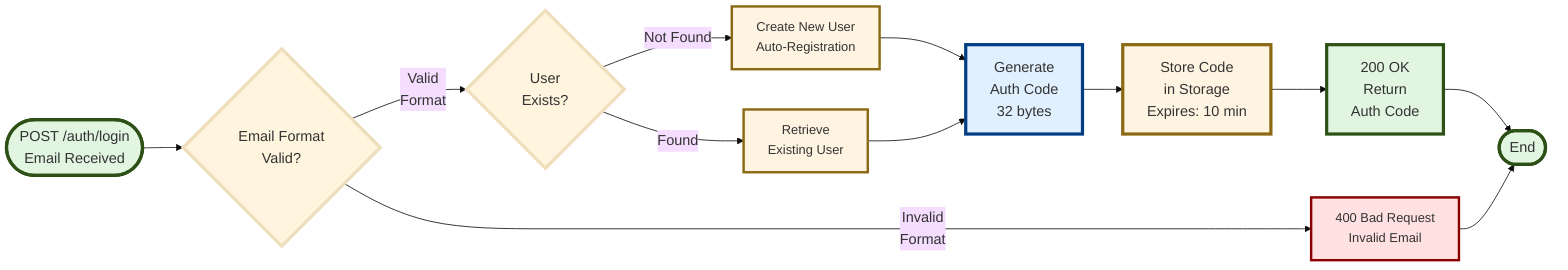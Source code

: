 %%{init: {'theme':'base', 'themeVariables': {'fontSize':'18px'}}}%%
flowchart LR
    Start([POST /auth/login<br/>Email Received]) --> ValidateEmail{" <br/> Email Format<br/>Valid? <br/> <br/> "}
    
    ValidateEmail -->|Invalid<br/>Format| Err1[400 Bad Request<br/>Invalid Email]
    
    ValidateEmail -->|Valid<br/>Format| CheckUser{" <br/> User<br/>Exists? <br/> <br/> "}
    
    CheckUser -->|Not Found| CreateUser[Create New User<br/>Auto-Registration]
    CheckUser -->|Found| GetUser[Retrieve<br/>Existing User]
    
    CreateUser --> GenCode[Generate<br/>Auth Code<br/>32 bytes]
    GetUser --> GenCode
    
    GenCode --> StoreCode[Store Code<br/>in Storage<br/>Expires: 10 min]
    
    StoreCode --> Success[200 OK<br/>Return<br/>Auth Code]
    
    Success --> End([End])
    Err1 --> End
    
    style Start fill:#e1f5e1,stroke:#2d5016,stroke-width:4px,font-size:18px
    style Success fill:#e1f5e1,stroke:#2d5016,stroke-width:4px,font-size:18px
    style End fill:#e1f5e1,stroke:#2d5016,stroke-width:4px,font-size:18px
    
    style Err1 fill:#ffe1e1,stroke:#8b0000,stroke-width:3px,font-size:16px
    
    style GenCode fill:#e1f0ff,stroke:#003d82,stroke-width:4px,font-size:18px
    style StoreCode fill:#fff4e1,stroke:#8b6914,stroke-width:4px,font-size:18px
    
    style CreateUser fill:#fff4e1,stroke:#8b6914,stroke-width:3px,font-size:16px
    style GetUser fill:#fff4e1,stroke:#8b6914,stroke-width:3px,font-size:16px
    
    style ValidateEmail stroke-width:4px,font-size:18px
    style CheckUser stroke-width:4px,font-size:18px